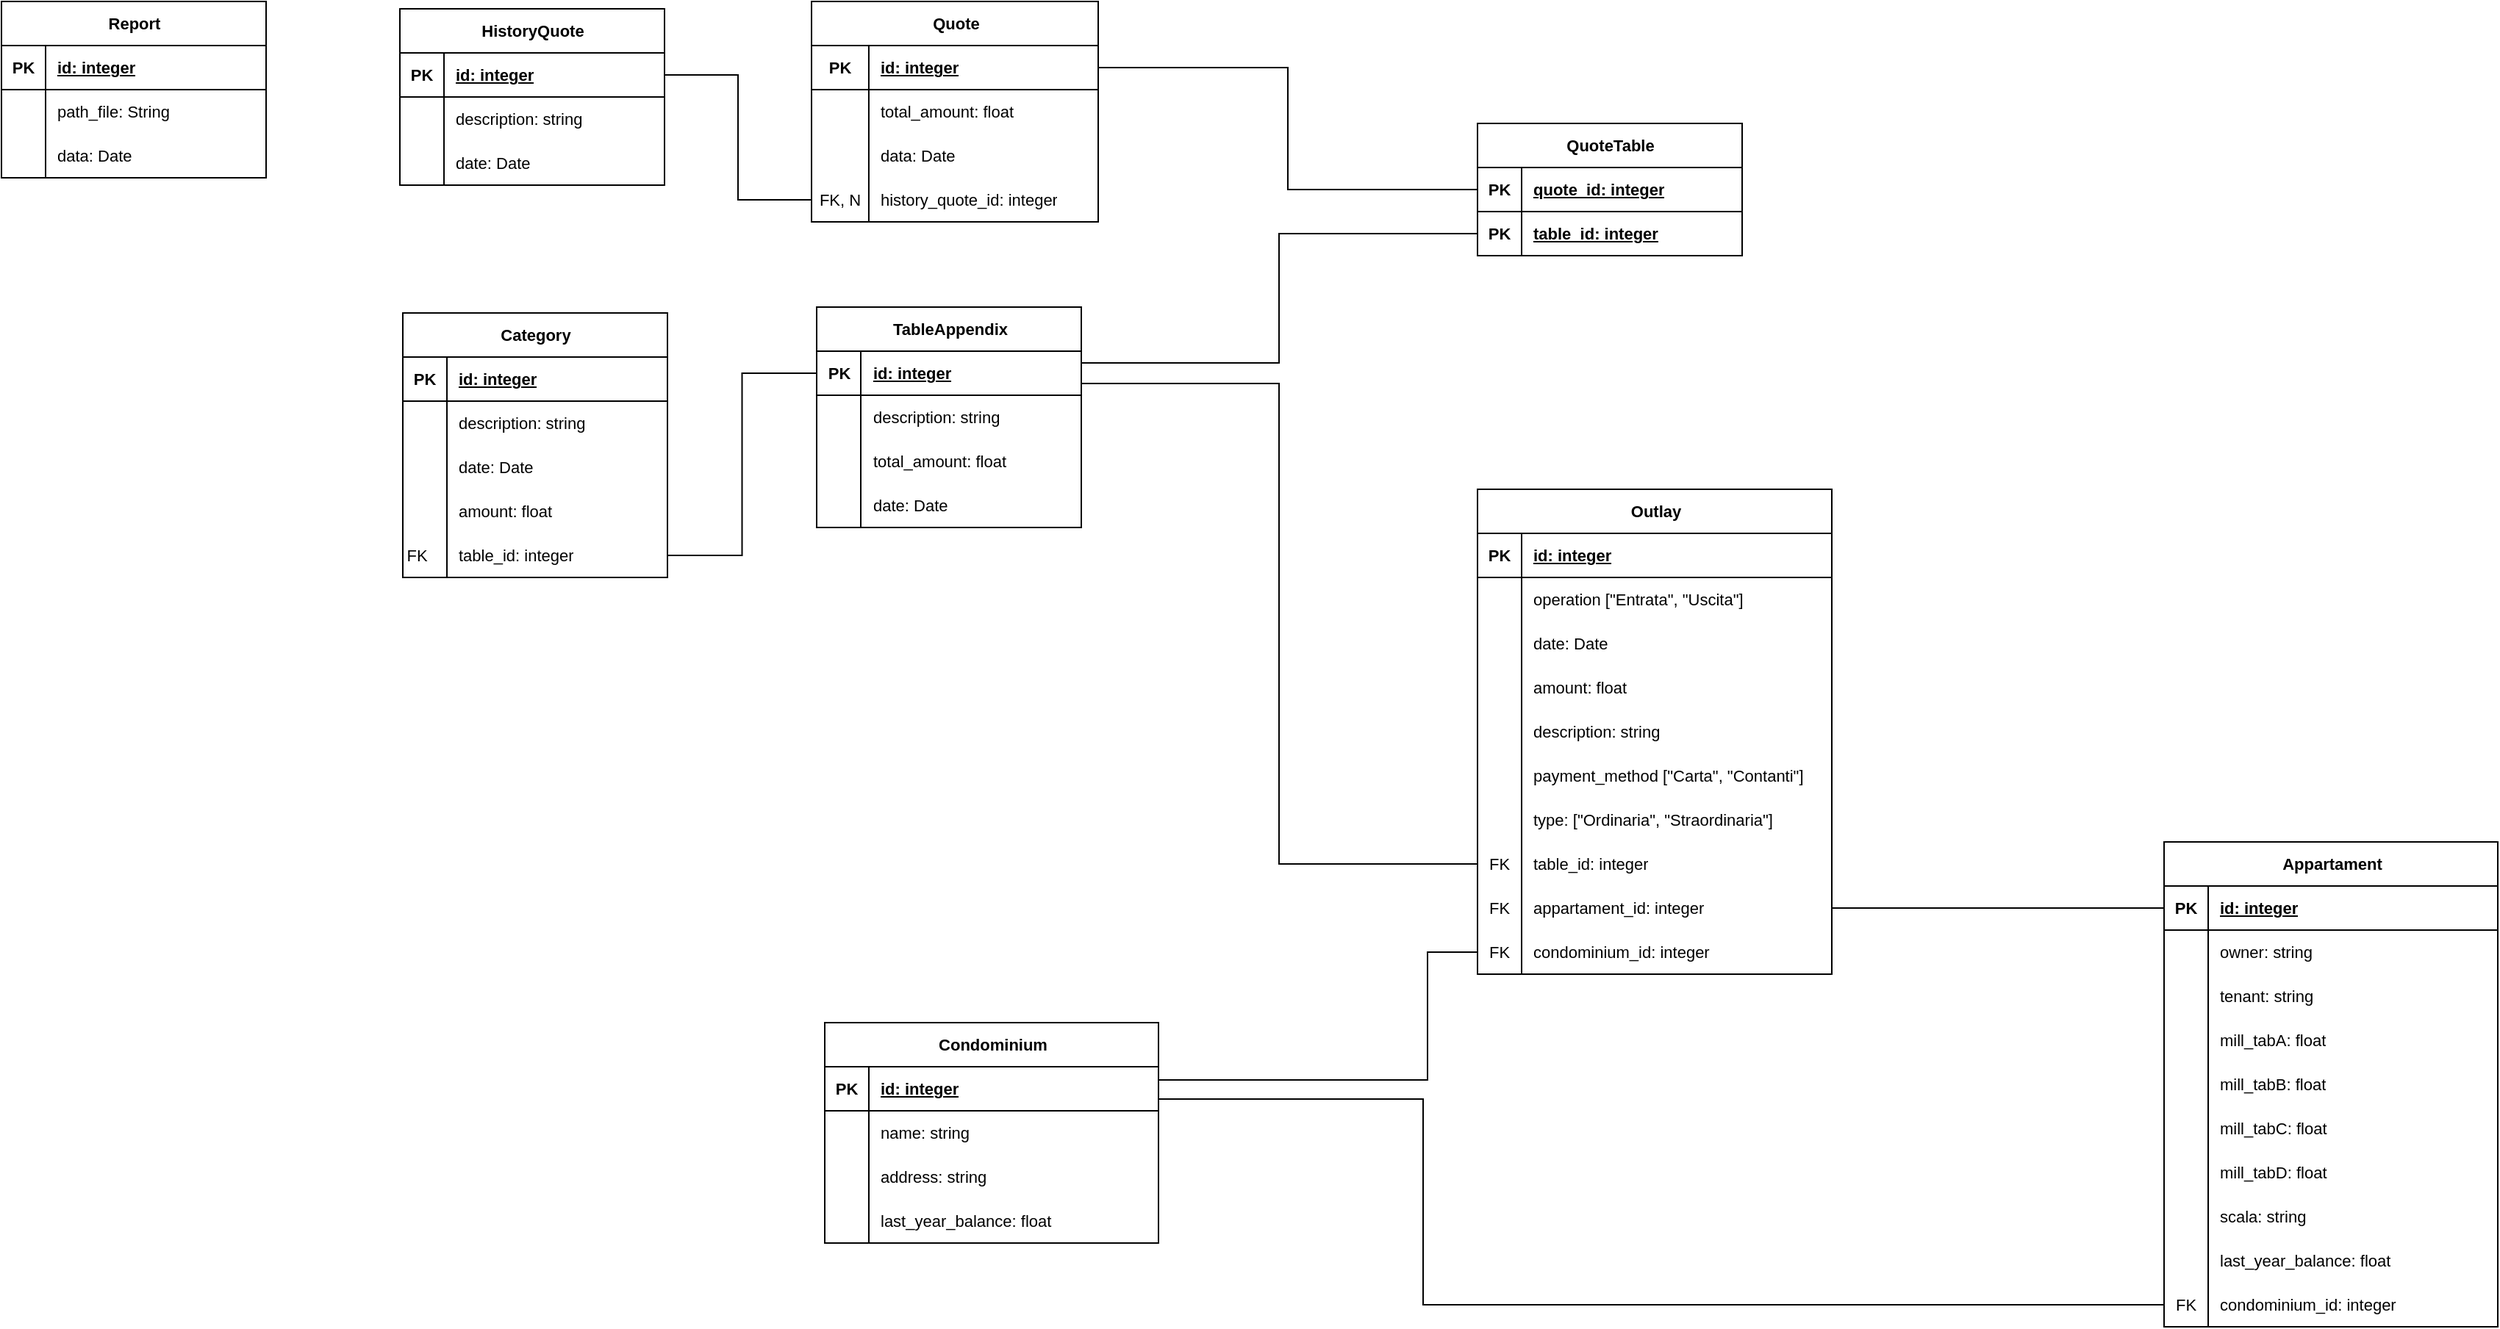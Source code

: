 <mxfile version="22.1.16" type="device">
  <diagram name="Pagina-1" id="TNU-MJJ8-QwT80VvqNBR">
    <mxGraphModel dx="2709" dy="480" grid="0" gridSize="10" guides="1" tooltips="1" connect="1" arrows="1" fold="1" page="0" pageScale="1" pageWidth="827" pageHeight="1169" math="0" shadow="0">
      <root>
        <mxCell id="0" />
        <mxCell id="1" parent="0" />
        <mxCell id="kdn7pVfEmiEu8lHClOEu-1" value="Report" style="shape=table;startSize=30;container=1;collapsible=1;childLayout=tableLayout;fixedRows=1;rowLines=0;fontStyle=1;align=center;resizeLast=1;html=1;fontFamily=Helvetica;fontSize=11;fontColor=default;" parent="1" vertex="1">
          <mxGeometry x="-1144" y="676" width="180" height="120" as="geometry" />
        </mxCell>
        <mxCell id="kdn7pVfEmiEu8lHClOEu-2" value="" style="shape=tableRow;horizontal=0;startSize=0;swimlaneHead=0;swimlaneBody=0;fillColor=none;collapsible=0;dropTarget=0;points=[[0,0.5],[1,0.5]];portConstraint=eastwest;top=0;left=0;right=0;bottom=1;fontFamily=Helvetica;fontSize=11;fontColor=default;" parent="kdn7pVfEmiEu8lHClOEu-1" vertex="1">
          <mxGeometry y="30" width="180" height="30" as="geometry" />
        </mxCell>
        <mxCell id="kdn7pVfEmiEu8lHClOEu-3" value="PK" style="shape=partialRectangle;connectable=0;fillColor=none;top=0;left=0;bottom=0;right=0;fontStyle=1;overflow=hidden;whiteSpace=wrap;html=1;fontFamily=Helvetica;fontSize=11;fontColor=default;" parent="kdn7pVfEmiEu8lHClOEu-2" vertex="1">
          <mxGeometry width="30" height="30" as="geometry">
            <mxRectangle width="30" height="30" as="alternateBounds" />
          </mxGeometry>
        </mxCell>
        <mxCell id="kdn7pVfEmiEu8lHClOEu-4" value="id: integer" style="shape=partialRectangle;connectable=0;fillColor=none;top=0;left=0;bottom=0;right=0;align=left;spacingLeft=6;fontStyle=5;overflow=hidden;whiteSpace=wrap;html=1;fontFamily=Helvetica;fontSize=11;fontColor=default;" parent="kdn7pVfEmiEu8lHClOEu-2" vertex="1">
          <mxGeometry x="30" width="150" height="30" as="geometry">
            <mxRectangle width="150" height="30" as="alternateBounds" />
          </mxGeometry>
        </mxCell>
        <mxCell id="kdn7pVfEmiEu8lHClOEu-5" value="" style="shape=tableRow;horizontal=0;startSize=0;swimlaneHead=0;swimlaneBody=0;fillColor=none;collapsible=0;dropTarget=0;points=[[0,0.5],[1,0.5]];portConstraint=eastwest;top=0;left=0;right=0;bottom=0;fontFamily=Helvetica;fontSize=11;fontColor=default;" parent="kdn7pVfEmiEu8lHClOEu-1" vertex="1">
          <mxGeometry y="60" width="180" height="30" as="geometry" />
        </mxCell>
        <mxCell id="kdn7pVfEmiEu8lHClOEu-6" value="" style="shape=partialRectangle;connectable=0;fillColor=none;top=0;left=0;bottom=0;right=0;fontStyle=1;overflow=hidden;whiteSpace=wrap;html=1;fontFamily=Helvetica;fontSize=11;fontColor=default;" parent="kdn7pVfEmiEu8lHClOEu-5" vertex="1">
          <mxGeometry width="30" height="30" as="geometry">
            <mxRectangle width="30" height="30" as="alternateBounds" />
          </mxGeometry>
        </mxCell>
        <mxCell id="kdn7pVfEmiEu8lHClOEu-7" value="path_file: String" style="shape=partialRectangle;connectable=0;fillColor=none;top=0;left=0;bottom=0;right=0;align=left;spacingLeft=6;fontStyle=0;overflow=hidden;whiteSpace=wrap;html=1;fontFamily=Helvetica;fontSize=11;fontColor=default;" parent="kdn7pVfEmiEu8lHClOEu-5" vertex="1">
          <mxGeometry x="30" width="150" height="30" as="geometry">
            <mxRectangle width="150" height="30" as="alternateBounds" />
          </mxGeometry>
        </mxCell>
        <mxCell id="kdn7pVfEmiEu8lHClOEu-8" value="" style="shape=tableRow;horizontal=0;startSize=0;swimlaneHead=0;swimlaneBody=0;fillColor=none;collapsible=0;dropTarget=0;points=[[0,0.5],[1,0.5]];portConstraint=eastwest;top=0;left=0;right=0;bottom=0;fontFamily=Helvetica;fontSize=11;fontColor=default;" parent="kdn7pVfEmiEu8lHClOEu-1" vertex="1">
          <mxGeometry y="90" width="180" height="30" as="geometry" />
        </mxCell>
        <mxCell id="kdn7pVfEmiEu8lHClOEu-9" value="" style="shape=partialRectangle;connectable=0;fillColor=none;top=0;left=0;bottom=0;right=0;editable=1;overflow=hidden;whiteSpace=wrap;html=1;fontFamily=Helvetica;fontSize=11;fontColor=default;" parent="kdn7pVfEmiEu8lHClOEu-8" vertex="1">
          <mxGeometry width="30" height="30" as="geometry">
            <mxRectangle width="30" height="30" as="alternateBounds" />
          </mxGeometry>
        </mxCell>
        <mxCell id="kdn7pVfEmiEu8lHClOEu-10" value="data: Date" style="shape=partialRectangle;connectable=0;fillColor=none;top=0;left=0;bottom=0;right=0;align=left;spacingLeft=6;overflow=hidden;whiteSpace=wrap;html=1;fontFamily=Helvetica;fontSize=11;fontColor=default;" parent="kdn7pVfEmiEu8lHClOEu-8" vertex="1">
          <mxGeometry x="30" width="150" height="30" as="geometry">
            <mxRectangle width="150" height="30" as="alternateBounds" />
          </mxGeometry>
        </mxCell>
        <mxCell id="kdn7pVfEmiEu8lHClOEu-11" value="HistoryQuote" style="shape=table;startSize=30;container=1;collapsible=1;childLayout=tableLayout;fixedRows=1;rowLines=0;fontStyle=1;align=center;resizeLast=1;html=1;fontFamily=Helvetica;fontSize=11;fontColor=default;" parent="1" vertex="1">
          <mxGeometry x="-873" y="681" width="180" height="120" as="geometry" />
        </mxCell>
        <mxCell id="kdn7pVfEmiEu8lHClOEu-12" value="" style="shape=tableRow;horizontal=0;startSize=0;swimlaneHead=0;swimlaneBody=0;fillColor=none;collapsible=0;dropTarget=0;points=[[0,0.5],[1,0.5]];portConstraint=eastwest;top=0;left=0;right=0;bottom=1;fontFamily=Helvetica;fontSize=11;fontColor=default;" parent="kdn7pVfEmiEu8lHClOEu-11" vertex="1">
          <mxGeometry y="30" width="180" height="30" as="geometry" />
        </mxCell>
        <mxCell id="kdn7pVfEmiEu8lHClOEu-13" value="PK" style="shape=partialRectangle;connectable=0;fillColor=none;top=0;left=0;bottom=0;right=0;fontStyle=1;overflow=hidden;whiteSpace=wrap;html=1;fontFamily=Helvetica;fontSize=11;fontColor=default;" parent="kdn7pVfEmiEu8lHClOEu-12" vertex="1">
          <mxGeometry width="30" height="30" as="geometry">
            <mxRectangle width="30" height="30" as="alternateBounds" />
          </mxGeometry>
        </mxCell>
        <mxCell id="kdn7pVfEmiEu8lHClOEu-14" value="id: integer" style="shape=partialRectangle;connectable=0;fillColor=none;top=0;left=0;bottom=0;right=0;align=left;spacingLeft=6;fontStyle=5;overflow=hidden;whiteSpace=wrap;html=1;fontFamily=Helvetica;fontSize=11;fontColor=default;" parent="kdn7pVfEmiEu8lHClOEu-12" vertex="1">
          <mxGeometry x="30" width="150" height="30" as="geometry">
            <mxRectangle width="150" height="30" as="alternateBounds" />
          </mxGeometry>
        </mxCell>
        <mxCell id="kdn7pVfEmiEu8lHClOEu-15" value="" style="shape=tableRow;horizontal=0;startSize=0;swimlaneHead=0;swimlaneBody=0;fillColor=none;collapsible=0;dropTarget=0;points=[[0,0.5],[1,0.5]];portConstraint=eastwest;top=0;left=0;right=0;bottom=0;fontFamily=Helvetica;fontSize=11;fontColor=default;swimlaneLine=1;separatorColor=#000000;" parent="kdn7pVfEmiEu8lHClOEu-11" vertex="1">
          <mxGeometry y="60" width="180" height="30" as="geometry" />
        </mxCell>
        <mxCell id="kdn7pVfEmiEu8lHClOEu-16" value="" style="shape=partialRectangle;connectable=0;fillColor=none;top=0;left=0;bottom=0;right=0;editable=1;overflow=hidden;whiteSpace=wrap;html=1;fontFamily=Helvetica;fontSize=11;fontColor=default;" parent="kdn7pVfEmiEu8lHClOEu-15" vertex="1">
          <mxGeometry width="30" height="30" as="geometry">
            <mxRectangle width="30" height="30" as="alternateBounds" />
          </mxGeometry>
        </mxCell>
        <mxCell id="kdn7pVfEmiEu8lHClOEu-17" value="description: string" style="shape=partialRectangle;connectable=0;fillColor=none;top=0;left=0;bottom=0;right=0;align=left;spacingLeft=6;overflow=hidden;whiteSpace=wrap;html=1;fontFamily=Helvetica;fontSize=11;fontColor=default;" parent="kdn7pVfEmiEu8lHClOEu-15" vertex="1">
          <mxGeometry x="30" width="150" height="30" as="geometry">
            <mxRectangle width="150" height="30" as="alternateBounds" />
          </mxGeometry>
        </mxCell>
        <mxCell id="kdn7pVfEmiEu8lHClOEu-18" style="shape=tableRow;horizontal=0;startSize=0;swimlaneHead=0;swimlaneBody=0;fillColor=none;collapsible=0;dropTarget=0;points=[[0,0.5],[1,0.5]];portConstraint=eastwest;top=0;left=0;right=0;bottom=0;fontFamily=Helvetica;fontSize=11;fontColor=default;swimlaneLine=1;rounded=0;shadow=0;" parent="kdn7pVfEmiEu8lHClOEu-11" vertex="1">
          <mxGeometry y="90" width="180" height="30" as="geometry" />
        </mxCell>
        <mxCell id="kdn7pVfEmiEu8lHClOEu-19" style="shape=partialRectangle;connectable=0;fillColor=none;top=0;left=0;bottom=0;right=0;editable=1;overflow=hidden;whiteSpace=wrap;html=1;fontFamily=Helvetica;fontSize=11;fontColor=default;" parent="kdn7pVfEmiEu8lHClOEu-18" vertex="1">
          <mxGeometry width="30" height="30" as="geometry">
            <mxRectangle width="30" height="30" as="alternateBounds" />
          </mxGeometry>
        </mxCell>
        <mxCell id="kdn7pVfEmiEu8lHClOEu-20" value="date: Date" style="shape=partialRectangle;connectable=0;fillColor=none;top=0;left=0;bottom=0;right=0;align=left;spacingLeft=6;overflow=hidden;whiteSpace=wrap;html=1;fontFamily=Helvetica;fontSize=11;fontColor=default;" parent="kdn7pVfEmiEu8lHClOEu-18" vertex="1">
          <mxGeometry x="30" width="150" height="30" as="geometry">
            <mxRectangle width="150" height="30" as="alternateBounds" />
          </mxGeometry>
        </mxCell>
        <mxCell id="kdn7pVfEmiEu8lHClOEu-21" value="Quote" style="shape=table;startSize=30;container=1;collapsible=1;childLayout=tableLayout;fixedRows=1;rowLines=0;fontStyle=1;align=center;resizeLast=1;html=1;fontFamily=Helvetica;fontSize=11;fontColor=default;" parent="1" vertex="1">
          <mxGeometry x="-593" y="676" width="195" height="150" as="geometry" />
        </mxCell>
        <mxCell id="kdn7pVfEmiEu8lHClOEu-22" value="" style="shape=tableRow;horizontal=0;startSize=0;swimlaneHead=0;swimlaneBody=0;fillColor=none;collapsible=0;dropTarget=0;points=[[0,0.5],[1,0.5]];portConstraint=eastwest;top=0;left=0;right=0;bottom=1;fontFamily=Helvetica;fontSize=11;fontColor=default;" parent="kdn7pVfEmiEu8lHClOEu-21" vertex="1">
          <mxGeometry y="30" width="195" height="30" as="geometry" />
        </mxCell>
        <mxCell id="kdn7pVfEmiEu8lHClOEu-23" value="PK" style="shape=partialRectangle;connectable=0;fillColor=none;top=0;left=0;bottom=0;right=0;fontStyle=1;overflow=hidden;whiteSpace=wrap;html=1;fontFamily=Helvetica;fontSize=11;fontColor=default;" parent="kdn7pVfEmiEu8lHClOEu-22" vertex="1">
          <mxGeometry width="38.963" height="30" as="geometry">
            <mxRectangle width="38.963" height="30" as="alternateBounds" />
          </mxGeometry>
        </mxCell>
        <mxCell id="kdn7pVfEmiEu8lHClOEu-24" value="id: integer" style="shape=partialRectangle;connectable=0;fillColor=none;top=0;left=0;bottom=0;right=0;align=left;spacingLeft=6;fontStyle=5;overflow=hidden;whiteSpace=wrap;html=1;fontFamily=Helvetica;fontSize=11;fontColor=default;" parent="kdn7pVfEmiEu8lHClOEu-22" vertex="1">
          <mxGeometry x="38.963" width="156.037" height="30" as="geometry">
            <mxRectangle width="156.037" height="30" as="alternateBounds" />
          </mxGeometry>
        </mxCell>
        <mxCell id="kdn7pVfEmiEu8lHClOEu-25" value="" style="shape=tableRow;horizontal=0;startSize=0;swimlaneHead=0;swimlaneBody=0;fillColor=none;collapsible=0;dropTarget=0;points=[[0,0.5],[1,0.5]];portConstraint=eastwest;top=0;left=0;right=0;bottom=0;fontFamily=Helvetica;fontSize=11;fontColor=default;swimlaneLine=0;" parent="kdn7pVfEmiEu8lHClOEu-21" vertex="1">
          <mxGeometry y="60" width="195" height="30" as="geometry" />
        </mxCell>
        <mxCell id="kdn7pVfEmiEu8lHClOEu-26" value="" style="shape=partialRectangle;connectable=0;fillColor=none;top=0;left=0;bottom=0;right=0;fontStyle=1;overflow=hidden;whiteSpace=wrap;html=1;fontFamily=Helvetica;fontSize=11;fontColor=default;" parent="kdn7pVfEmiEu8lHClOEu-25" vertex="1">
          <mxGeometry width="38.963" height="30" as="geometry">
            <mxRectangle width="38.963" height="30" as="alternateBounds" />
          </mxGeometry>
        </mxCell>
        <mxCell id="kdn7pVfEmiEu8lHClOEu-27" value="total_amount: float" style="shape=partialRectangle;connectable=0;fillColor=none;top=0;left=0;bottom=0;right=0;align=left;spacingLeft=6;fontStyle=0;overflow=hidden;whiteSpace=wrap;html=1;fontFamily=Helvetica;fontSize=11;fontColor=default;strokeColor=default;" parent="kdn7pVfEmiEu8lHClOEu-25" vertex="1">
          <mxGeometry x="38.963" width="156.037" height="30" as="geometry">
            <mxRectangle width="156.037" height="30" as="alternateBounds" />
          </mxGeometry>
        </mxCell>
        <mxCell id="kdn7pVfEmiEu8lHClOEu-28" value="" style="shape=tableRow;horizontal=0;startSize=0;swimlaneHead=0;swimlaneBody=0;fillColor=none;collapsible=0;dropTarget=0;points=[[0,0.5],[1,0.5]];portConstraint=eastwest;top=0;left=0;right=0;bottom=0;fontFamily=Helvetica;fontSize=11;fontColor=default;swimlaneLine=0;" parent="kdn7pVfEmiEu8lHClOEu-21" vertex="1">
          <mxGeometry y="90" width="195" height="30" as="geometry" />
        </mxCell>
        <mxCell id="kdn7pVfEmiEu8lHClOEu-29" value="" style="shape=partialRectangle;connectable=0;fillColor=none;top=0;left=0;bottom=0;right=0;fontStyle=1;overflow=hidden;whiteSpace=wrap;html=1;fontFamily=Helvetica;fontSize=11;fontColor=default;" parent="kdn7pVfEmiEu8lHClOEu-28" vertex="1">
          <mxGeometry width="38.963" height="30" as="geometry">
            <mxRectangle width="38.963" height="30" as="alternateBounds" />
          </mxGeometry>
        </mxCell>
        <mxCell id="kdn7pVfEmiEu8lHClOEu-30" value="data: Date" style="shape=partialRectangle;connectable=0;fillColor=none;top=0;left=0;bottom=0;right=0;align=left;spacingLeft=6;fontStyle=0;overflow=hidden;whiteSpace=wrap;html=1;fontFamily=Helvetica;fontSize=11;fontColor=default;strokeColor=default;" parent="kdn7pVfEmiEu8lHClOEu-28" vertex="1">
          <mxGeometry x="38.963" width="156.037" height="30" as="geometry">
            <mxRectangle width="156.037" height="30" as="alternateBounds" />
          </mxGeometry>
        </mxCell>
        <mxCell id="kdn7pVfEmiEu8lHClOEu-31" value="" style="shape=tableRow;horizontal=0;startSize=0;swimlaneHead=0;swimlaneBody=0;fillColor=none;collapsible=0;dropTarget=0;points=[[0,0.5],[1,0.5]];portConstraint=eastwest;top=0;left=0;right=0;bottom=0;fontFamily=Helvetica;fontSize=11;fontColor=default;" parent="kdn7pVfEmiEu8lHClOEu-21" vertex="1">
          <mxGeometry y="120" width="195" height="30" as="geometry" />
        </mxCell>
        <mxCell id="kdn7pVfEmiEu8lHClOEu-32" value="FK, N" style="shape=partialRectangle;connectable=0;fillColor=none;top=0;left=0;bottom=0;right=0;editable=1;overflow=hidden;whiteSpace=wrap;html=1;fontFamily=Helvetica;fontSize=11;fontColor=default;" parent="kdn7pVfEmiEu8lHClOEu-31" vertex="1">
          <mxGeometry width="38.963" height="30" as="geometry">
            <mxRectangle width="38.963" height="30" as="alternateBounds" />
          </mxGeometry>
        </mxCell>
        <mxCell id="kdn7pVfEmiEu8lHClOEu-33" value="history_quote_id: integer" style="shape=partialRectangle;connectable=0;fillColor=none;top=0;left=0;bottom=0;right=0;align=left;spacingLeft=6;overflow=hidden;whiteSpace=wrap;html=1;fontFamily=Helvetica;fontSize=11;fontColor=default;" parent="kdn7pVfEmiEu8lHClOEu-31" vertex="1">
          <mxGeometry x="38.963" width="156.037" height="30" as="geometry">
            <mxRectangle width="156.037" height="30" as="alternateBounds" />
          </mxGeometry>
        </mxCell>
        <mxCell id="kdn7pVfEmiEu8lHClOEu-34" style="edgeStyle=orthogonalEdgeStyle;rounded=0;orthogonalLoop=1;jettySize=auto;html=1;entryX=1;entryY=0.5;entryDx=0;entryDy=0;endArrow=none;endFill=0;" parent="1" source="kdn7pVfEmiEu8lHClOEu-31" target="kdn7pVfEmiEu8lHClOEu-12" edge="1">
          <mxGeometry relative="1" as="geometry" />
        </mxCell>
        <mxCell id="kdn7pVfEmiEu8lHClOEu-35" value="QuoteTable" style="shape=table;startSize=30;container=1;collapsible=1;childLayout=tableLayout;fixedRows=1;rowLines=0;fontStyle=1;align=center;resizeLast=1;html=1;fontFamily=Helvetica;fontSize=11;fontColor=default;" parent="1" vertex="1">
          <mxGeometry x="-140" y="759" width="180" height="90" as="geometry" />
        </mxCell>
        <mxCell id="kdn7pVfEmiEu8lHClOEu-36" value="" style="shape=tableRow;horizontal=0;startSize=0;swimlaneHead=0;swimlaneBody=0;fillColor=none;collapsible=0;dropTarget=0;points=[[0,0.5],[1,0.5]];portConstraint=eastwest;top=0;left=0;right=0;bottom=1;fontFamily=Helvetica;fontSize=11;fontColor=default;" parent="kdn7pVfEmiEu8lHClOEu-35" vertex="1">
          <mxGeometry y="30" width="180" height="30" as="geometry" />
        </mxCell>
        <mxCell id="kdn7pVfEmiEu8lHClOEu-37" value="PK" style="shape=partialRectangle;connectable=0;fillColor=none;top=0;left=0;bottom=0;right=0;fontStyle=1;overflow=hidden;whiteSpace=wrap;html=1;fontFamily=Helvetica;fontSize=11;fontColor=default;" parent="kdn7pVfEmiEu8lHClOEu-36" vertex="1">
          <mxGeometry width="30" height="30" as="geometry">
            <mxRectangle width="30" height="30" as="alternateBounds" />
          </mxGeometry>
        </mxCell>
        <mxCell id="kdn7pVfEmiEu8lHClOEu-38" value="quote_id: integer" style="shape=partialRectangle;connectable=0;fillColor=none;top=0;left=0;bottom=0;right=0;align=left;spacingLeft=6;fontStyle=5;overflow=hidden;whiteSpace=wrap;html=1;fontFamily=Helvetica;fontSize=11;fontColor=default;strokeColor=inherit;" parent="kdn7pVfEmiEu8lHClOEu-36" vertex="1">
          <mxGeometry x="30" width="150" height="30" as="geometry">
            <mxRectangle width="150" height="30" as="alternateBounds" />
          </mxGeometry>
        </mxCell>
        <mxCell id="kdn7pVfEmiEu8lHClOEu-39" value="" style="shape=tableRow;horizontal=0;startSize=0;swimlaneHead=0;swimlaneBody=0;fillColor=none;collapsible=0;dropTarget=0;points=[[0,0.5],[1,0.5]];portConstraint=eastwest;top=0;left=0;right=0;bottom=1;fontFamily=Helvetica;fontSize=11;fontColor=default;" parent="kdn7pVfEmiEu8lHClOEu-35" vertex="1">
          <mxGeometry y="60" width="180" height="30" as="geometry" />
        </mxCell>
        <mxCell id="kdn7pVfEmiEu8lHClOEu-40" value="PK" style="shape=partialRectangle;connectable=0;fillColor=none;top=0;left=0;bottom=0;right=0;fontStyle=1;overflow=hidden;whiteSpace=wrap;html=1;fontFamily=Helvetica;fontSize=11;fontColor=default;" parent="kdn7pVfEmiEu8lHClOEu-39" vertex="1">
          <mxGeometry width="30" height="30" as="geometry">
            <mxRectangle width="30" height="30" as="alternateBounds" />
          </mxGeometry>
        </mxCell>
        <mxCell id="kdn7pVfEmiEu8lHClOEu-41" value="&lt;b&gt;&lt;u&gt;table_id: integer&lt;/u&gt;&lt;/b&gt;" style="shape=partialRectangle;connectable=0;fillColor=none;top=0;left=0;bottom=0;right=0;align=left;spacingLeft=6;fontStyle=0;overflow=hidden;whiteSpace=wrap;html=1;fontFamily=Helvetica;fontSize=11;fontColor=default;strokeColor=inherit;" parent="kdn7pVfEmiEu8lHClOEu-39" vertex="1">
          <mxGeometry x="30" width="150" height="30" as="geometry">
            <mxRectangle width="150" height="30" as="alternateBounds" />
          </mxGeometry>
        </mxCell>
        <mxCell id="kdn7pVfEmiEu8lHClOEu-42" value="TableAppendix" style="shape=table;startSize=30;container=1;collapsible=1;childLayout=tableLayout;fixedRows=1;rowLines=0;fontStyle=1;align=center;resizeLast=1;html=1;fontFamily=Helvetica;fontSize=11;fontColor=default;fillColor=default;" parent="1" vertex="1">
          <mxGeometry x="-589.5" y="884" width="180" height="150" as="geometry" />
        </mxCell>
        <mxCell id="kdn7pVfEmiEu8lHClOEu-43" value="" style="shape=tableRow;horizontal=0;startSize=0;swimlaneHead=0;swimlaneBody=0;fillColor=none;collapsible=0;dropTarget=0;points=[[0,0.5],[1,0.5]];portConstraint=eastwest;top=0;left=0;right=0;bottom=1;fontFamily=Helvetica;fontSize=11;fontColor=default;" parent="kdn7pVfEmiEu8lHClOEu-42" vertex="1">
          <mxGeometry y="30" width="180" height="30" as="geometry" />
        </mxCell>
        <mxCell id="kdn7pVfEmiEu8lHClOEu-44" value="PK" style="shape=partialRectangle;connectable=0;fillColor=none;top=0;left=0;bottom=0;right=0;fontStyle=1;overflow=hidden;whiteSpace=wrap;html=1;fontFamily=Helvetica;fontSize=11;fontColor=default;" parent="kdn7pVfEmiEu8lHClOEu-43" vertex="1">
          <mxGeometry width="30" height="30" as="geometry">
            <mxRectangle width="30" height="30" as="alternateBounds" />
          </mxGeometry>
        </mxCell>
        <mxCell id="kdn7pVfEmiEu8lHClOEu-45" value="&lt;span style=&quot;font-family: Helvetica; font-size: 11px; font-style: normal; font-variant-ligatures: normal; font-variant-caps: normal; font-weight: 700; letter-spacing: normal; orphans: 2; text-align: left; text-indent: 0px; text-transform: none; widows: 2; word-spacing: 0px; -webkit-text-stroke-width: 0px; text-decoration: underline; float: none; display: inline !important;&quot;&gt;id: integer&lt;/span&gt;" style="shape=partialRectangle;connectable=0;fillColor=none;top=0;left=0;bottom=0;right=0;align=left;spacingLeft=6;fontStyle=5;overflow=hidden;whiteSpace=wrap;html=1;fontFamily=Helvetica;fontSize=11;fontColor=default;" parent="kdn7pVfEmiEu8lHClOEu-43" vertex="1">
          <mxGeometry x="30" width="150" height="30" as="geometry">
            <mxRectangle width="150" height="30" as="alternateBounds" />
          </mxGeometry>
        </mxCell>
        <mxCell id="kdn7pVfEmiEu8lHClOEu-46" value="" style="shape=tableRow;horizontal=0;startSize=0;swimlaneHead=0;swimlaneBody=0;fillColor=none;collapsible=0;dropTarget=0;points=[[0,0.5],[1,0.5]];portConstraint=eastwest;top=0;left=0;right=0;bottom=0;fontFamily=Helvetica;fontSize=11;fontColor=default;" parent="kdn7pVfEmiEu8lHClOEu-42" vertex="1">
          <mxGeometry y="60" width="180" height="30" as="geometry" />
        </mxCell>
        <mxCell id="kdn7pVfEmiEu8lHClOEu-47" value="" style="shape=partialRectangle;connectable=0;fillColor=none;top=0;left=0;bottom=0;right=0;editable=1;overflow=hidden;whiteSpace=wrap;html=1;fontFamily=Helvetica;fontSize=11;fontColor=default;" parent="kdn7pVfEmiEu8lHClOEu-46" vertex="1">
          <mxGeometry width="30" height="30" as="geometry">
            <mxRectangle width="30" height="30" as="alternateBounds" />
          </mxGeometry>
        </mxCell>
        <mxCell id="kdn7pVfEmiEu8lHClOEu-48" value="description: string" style="shape=partialRectangle;connectable=0;fillColor=none;top=0;left=0;bottom=0;right=0;align=left;spacingLeft=6;overflow=hidden;whiteSpace=wrap;html=1;fontFamily=Helvetica;fontSize=11;fontColor=default;" parent="kdn7pVfEmiEu8lHClOEu-46" vertex="1">
          <mxGeometry x="30" width="150" height="30" as="geometry">
            <mxRectangle width="150" height="30" as="alternateBounds" />
          </mxGeometry>
        </mxCell>
        <mxCell id="kdn7pVfEmiEu8lHClOEu-49" value="" style="shape=tableRow;horizontal=0;startSize=0;swimlaneHead=0;swimlaneBody=0;fillColor=none;collapsible=0;dropTarget=0;points=[[0,0.5],[1,0.5]];portConstraint=eastwest;top=0;left=0;right=0;bottom=0;fontFamily=Helvetica;fontSize=11;fontColor=default;" parent="kdn7pVfEmiEu8lHClOEu-42" vertex="1">
          <mxGeometry y="90" width="180" height="30" as="geometry" />
        </mxCell>
        <mxCell id="kdn7pVfEmiEu8lHClOEu-50" value="" style="shape=partialRectangle;connectable=0;fillColor=none;top=0;left=0;bottom=0;right=0;editable=1;overflow=hidden;whiteSpace=wrap;html=1;fontFamily=Helvetica;fontSize=11;fontColor=default;" parent="kdn7pVfEmiEu8lHClOEu-49" vertex="1">
          <mxGeometry width="30" height="30" as="geometry">
            <mxRectangle width="30" height="30" as="alternateBounds" />
          </mxGeometry>
        </mxCell>
        <mxCell id="kdn7pVfEmiEu8lHClOEu-51" value="total_amount: float" style="shape=partialRectangle;connectable=0;fillColor=none;top=0;left=0;bottom=0;right=0;align=left;spacingLeft=6;overflow=hidden;whiteSpace=wrap;html=1;fontFamily=Helvetica;fontSize=11;fontColor=default;" parent="kdn7pVfEmiEu8lHClOEu-49" vertex="1">
          <mxGeometry x="30" width="150" height="30" as="geometry">
            <mxRectangle width="150" height="30" as="alternateBounds" />
          </mxGeometry>
        </mxCell>
        <mxCell id="kdn7pVfEmiEu8lHClOEu-52" value="" style="shape=tableRow;horizontal=0;startSize=0;swimlaneHead=0;swimlaneBody=0;fillColor=none;collapsible=0;dropTarget=0;points=[[0,0.5],[1,0.5]];portConstraint=eastwest;top=0;left=0;right=0;bottom=0;fontFamily=Helvetica;fontSize=11;fontColor=default;" parent="kdn7pVfEmiEu8lHClOEu-42" vertex="1">
          <mxGeometry y="120" width="180" height="30" as="geometry" />
        </mxCell>
        <mxCell id="kdn7pVfEmiEu8lHClOEu-53" value="" style="shape=partialRectangle;connectable=0;fillColor=none;top=0;left=0;bottom=0;right=0;editable=1;overflow=hidden;whiteSpace=wrap;html=1;fontFamily=Helvetica;fontSize=11;fontColor=default;" parent="kdn7pVfEmiEu8lHClOEu-52" vertex="1">
          <mxGeometry width="30" height="30" as="geometry">
            <mxRectangle width="30" height="30" as="alternateBounds" />
          </mxGeometry>
        </mxCell>
        <mxCell id="kdn7pVfEmiEu8lHClOEu-54" value="date: Date" style="shape=partialRectangle;connectable=0;fillColor=none;top=0;left=0;bottom=0;right=0;align=left;spacingLeft=6;overflow=hidden;whiteSpace=wrap;html=1;fontFamily=Helvetica;fontSize=11;fontColor=default;" parent="kdn7pVfEmiEu8lHClOEu-52" vertex="1">
          <mxGeometry x="30" width="150" height="30" as="geometry">
            <mxRectangle width="150" height="30" as="alternateBounds" />
          </mxGeometry>
        </mxCell>
        <mxCell id="kdn7pVfEmiEu8lHClOEu-55" style="edgeStyle=orthogonalEdgeStyle;rounded=0;orthogonalLoop=1;jettySize=auto;html=1;endArrow=none;endFill=0;" parent="1" source="kdn7pVfEmiEu8lHClOEu-22" target="kdn7pVfEmiEu8lHClOEu-36" edge="1">
          <mxGeometry relative="1" as="geometry" />
        </mxCell>
        <mxCell id="kdn7pVfEmiEu8lHClOEu-56" style="edgeStyle=orthogonalEdgeStyle;shape=connector;rounded=0;orthogonalLoop=1;jettySize=auto;html=1;entryX=0;entryY=0.5;entryDx=0;entryDy=0;labelBackgroundColor=default;strokeColor=default;align=center;verticalAlign=middle;fontFamily=Helvetica;fontSize=11;fontColor=default;endArrow=none;endFill=0;" parent="1" source="kdn7pVfEmiEu8lHClOEu-43" target="kdn7pVfEmiEu8lHClOEu-39" edge="1">
          <mxGeometry relative="1" as="geometry">
            <Array as="points">
              <mxPoint x="-275" y="922" />
              <mxPoint x="-275" y="834" />
            </Array>
          </mxGeometry>
        </mxCell>
        <mxCell id="kdn7pVfEmiEu8lHClOEu-57" value="Category" style="shape=table;startSize=30;container=1;collapsible=1;childLayout=tableLayout;fixedRows=1;rowLines=0;fontStyle=1;align=center;resizeLast=1;html=1;fontFamily=Helvetica;fontSize=11;fontColor=default;" parent="1" vertex="1">
          <mxGeometry x="-871" y="888" width="180" height="180" as="geometry" />
        </mxCell>
        <mxCell id="kdn7pVfEmiEu8lHClOEu-58" value="" style="shape=tableRow;horizontal=0;startSize=0;swimlaneHead=0;swimlaneBody=0;fillColor=none;collapsible=0;dropTarget=0;points=[[0,0.5],[1,0.5]];portConstraint=eastwest;top=0;left=0;right=0;bottom=1;fontFamily=Helvetica;fontSize=11;fontColor=default;" parent="kdn7pVfEmiEu8lHClOEu-57" vertex="1">
          <mxGeometry y="30" width="180" height="30" as="geometry" />
        </mxCell>
        <mxCell id="kdn7pVfEmiEu8lHClOEu-59" value="PK" style="shape=partialRectangle;connectable=0;fillColor=none;top=0;left=0;bottom=0;right=0;fontStyle=1;overflow=hidden;whiteSpace=wrap;html=1;fontFamily=Helvetica;fontSize=11;fontColor=default;" parent="kdn7pVfEmiEu8lHClOEu-58" vertex="1">
          <mxGeometry width="30" height="30" as="geometry">
            <mxRectangle width="30" height="30" as="alternateBounds" />
          </mxGeometry>
        </mxCell>
        <mxCell id="kdn7pVfEmiEu8lHClOEu-60" value="id: integer" style="shape=partialRectangle;connectable=0;fillColor=none;top=0;left=0;bottom=0;right=0;align=left;spacingLeft=6;fontStyle=5;overflow=hidden;whiteSpace=wrap;html=1;fontFamily=Helvetica;fontSize=11;fontColor=default;" parent="kdn7pVfEmiEu8lHClOEu-58" vertex="1">
          <mxGeometry x="30" width="150" height="30" as="geometry">
            <mxRectangle width="150" height="30" as="alternateBounds" />
          </mxGeometry>
        </mxCell>
        <mxCell id="kdn7pVfEmiEu8lHClOEu-61" value="" style="shape=tableRow;horizontal=0;startSize=0;swimlaneHead=0;swimlaneBody=0;fillColor=none;collapsible=0;dropTarget=0;points=[[0,0.5],[1,0.5]];portConstraint=eastwest;top=0;left=0;right=0;bottom=0;fontFamily=Helvetica;fontSize=11;fontColor=default;" parent="kdn7pVfEmiEu8lHClOEu-57" vertex="1">
          <mxGeometry y="60" width="180" height="30" as="geometry" />
        </mxCell>
        <mxCell id="kdn7pVfEmiEu8lHClOEu-62" value="" style="shape=partialRectangle;connectable=0;fillColor=none;top=0;left=0;bottom=0;right=0;editable=1;overflow=hidden;whiteSpace=wrap;html=1;fontFamily=Helvetica;fontSize=11;fontColor=default;" parent="kdn7pVfEmiEu8lHClOEu-61" vertex="1">
          <mxGeometry width="30" height="30" as="geometry">
            <mxRectangle width="30" height="30" as="alternateBounds" />
          </mxGeometry>
        </mxCell>
        <mxCell id="kdn7pVfEmiEu8lHClOEu-63" value="description: string" style="shape=partialRectangle;connectable=0;fillColor=none;top=0;left=0;bottom=0;right=0;align=left;spacingLeft=6;overflow=hidden;whiteSpace=wrap;html=1;fontFamily=Helvetica;fontSize=11;fontColor=default;" parent="kdn7pVfEmiEu8lHClOEu-61" vertex="1">
          <mxGeometry x="30" width="150" height="30" as="geometry">
            <mxRectangle width="150" height="30" as="alternateBounds" />
          </mxGeometry>
        </mxCell>
        <mxCell id="kdn7pVfEmiEu8lHClOEu-64" value="" style="shape=tableRow;horizontal=0;startSize=0;swimlaneHead=0;swimlaneBody=0;fillColor=none;collapsible=0;dropTarget=0;points=[[0,0.5],[1,0.5]];portConstraint=eastwest;top=0;left=0;right=0;bottom=0;fontFamily=Helvetica;fontSize=11;fontColor=default;" parent="kdn7pVfEmiEu8lHClOEu-57" vertex="1">
          <mxGeometry y="90" width="180" height="30" as="geometry" />
        </mxCell>
        <mxCell id="kdn7pVfEmiEu8lHClOEu-65" value="" style="shape=partialRectangle;connectable=0;fillColor=none;top=0;left=0;bottom=0;right=0;editable=1;overflow=hidden;whiteSpace=wrap;html=1;fontFamily=Helvetica;fontSize=11;fontColor=default;" parent="kdn7pVfEmiEu8lHClOEu-64" vertex="1">
          <mxGeometry width="30" height="30" as="geometry">
            <mxRectangle width="30" height="30" as="alternateBounds" />
          </mxGeometry>
        </mxCell>
        <mxCell id="kdn7pVfEmiEu8lHClOEu-66" value="date: Date" style="shape=partialRectangle;connectable=0;fillColor=none;top=0;left=0;bottom=0;right=0;align=left;spacingLeft=6;overflow=hidden;whiteSpace=wrap;html=1;fontFamily=Helvetica;fontSize=11;fontColor=default;" parent="kdn7pVfEmiEu8lHClOEu-64" vertex="1">
          <mxGeometry x="30" width="150" height="30" as="geometry">
            <mxRectangle width="150" height="30" as="alternateBounds" />
          </mxGeometry>
        </mxCell>
        <mxCell id="kdn7pVfEmiEu8lHClOEu-67" value="" style="shape=tableRow;horizontal=0;startSize=0;swimlaneHead=0;swimlaneBody=0;fillColor=none;collapsible=0;dropTarget=0;points=[[0,0.5],[1,0.5]];portConstraint=eastwest;top=0;left=0;right=0;bottom=0;fontFamily=Helvetica;fontSize=11;fontColor=default;" parent="kdn7pVfEmiEu8lHClOEu-57" vertex="1">
          <mxGeometry y="120" width="180" height="30" as="geometry" />
        </mxCell>
        <mxCell id="kdn7pVfEmiEu8lHClOEu-68" value="" style="shape=partialRectangle;connectable=0;fillColor=none;top=0;left=0;bottom=0;right=0;editable=1;overflow=hidden;whiteSpace=wrap;html=1;fontFamily=Helvetica;fontSize=11;fontColor=default;" parent="kdn7pVfEmiEu8lHClOEu-67" vertex="1">
          <mxGeometry width="30" height="30" as="geometry">
            <mxRectangle width="30" height="30" as="alternateBounds" />
          </mxGeometry>
        </mxCell>
        <mxCell id="kdn7pVfEmiEu8lHClOEu-69" value="amount: float" style="shape=partialRectangle;connectable=0;fillColor=none;top=0;left=0;bottom=0;right=0;align=left;spacingLeft=6;overflow=hidden;whiteSpace=wrap;html=1;fontFamily=Helvetica;fontSize=11;fontColor=default;" parent="kdn7pVfEmiEu8lHClOEu-67" vertex="1">
          <mxGeometry x="30" width="150" height="30" as="geometry">
            <mxRectangle width="150" height="30" as="alternateBounds" />
          </mxGeometry>
        </mxCell>
        <mxCell id="kdn7pVfEmiEu8lHClOEu-70" style="shape=tableRow;horizontal=0;startSize=0;swimlaneHead=0;swimlaneBody=0;fillColor=none;collapsible=0;dropTarget=0;points=[[0,0.5],[1,0.5]];portConstraint=eastwest;top=0;left=0;right=0;bottom=0;fontFamily=Helvetica;fontSize=11;fontColor=default;" parent="kdn7pVfEmiEu8lHClOEu-57" vertex="1">
          <mxGeometry y="150" width="180" height="30" as="geometry" />
        </mxCell>
        <mxCell id="kdn7pVfEmiEu8lHClOEu-71" value="FK&lt;span style=&quot;white-space: pre;&quot;&gt;&#x9;&lt;/span&gt;" style="shape=partialRectangle;connectable=0;fillColor=none;top=0;left=0;bottom=0;right=0;editable=1;overflow=hidden;whiteSpace=wrap;html=1;fontFamily=Helvetica;fontSize=11;fontColor=default;" parent="kdn7pVfEmiEu8lHClOEu-70" vertex="1">
          <mxGeometry width="30" height="30" as="geometry">
            <mxRectangle width="30" height="30" as="alternateBounds" />
          </mxGeometry>
        </mxCell>
        <mxCell id="kdn7pVfEmiEu8lHClOEu-72" value="table_id: integer" style="shape=partialRectangle;connectable=0;fillColor=none;top=0;left=0;bottom=0;right=0;align=left;spacingLeft=6;overflow=hidden;whiteSpace=wrap;html=1;fontFamily=Helvetica;fontSize=11;fontColor=default;" parent="kdn7pVfEmiEu8lHClOEu-70" vertex="1">
          <mxGeometry x="30" width="150" height="30" as="geometry">
            <mxRectangle width="150" height="30" as="alternateBounds" />
          </mxGeometry>
        </mxCell>
        <mxCell id="kdn7pVfEmiEu8lHClOEu-73" style="edgeStyle=orthogonalEdgeStyle;shape=connector;rounded=0;orthogonalLoop=1;jettySize=auto;html=1;exitX=1;exitY=0.5;exitDx=0;exitDy=0;entryX=0;entryY=0.5;entryDx=0;entryDy=0;labelBackgroundColor=default;strokeColor=default;align=center;verticalAlign=middle;fontFamily=Helvetica;fontSize=11;fontColor=default;endArrow=none;endFill=0;" parent="1" source="kdn7pVfEmiEu8lHClOEu-70" target="kdn7pVfEmiEu8lHClOEu-43" edge="1">
          <mxGeometry relative="1" as="geometry" />
        </mxCell>
        <mxCell id="kdn7pVfEmiEu8lHClOEu-74" value="Outlay" style="shape=table;startSize=30;container=1;collapsible=1;childLayout=tableLayout;fixedRows=1;rowLines=0;fontStyle=1;align=center;resizeLast=1;html=1;fontFamily=Helvetica;fontSize=11;fontColor=default;" parent="1" vertex="1">
          <mxGeometry x="-140" y="1008" width="241" height="330" as="geometry" />
        </mxCell>
        <mxCell id="kdn7pVfEmiEu8lHClOEu-75" value="" style="shape=tableRow;horizontal=0;startSize=0;swimlaneHead=0;swimlaneBody=0;fillColor=none;collapsible=0;dropTarget=0;points=[[0,0.5],[1,0.5]];portConstraint=eastwest;top=0;left=0;right=0;bottom=1;fontFamily=Helvetica;fontSize=11;fontColor=default;" parent="kdn7pVfEmiEu8lHClOEu-74" vertex="1">
          <mxGeometry y="30" width="241" height="30" as="geometry" />
        </mxCell>
        <mxCell id="kdn7pVfEmiEu8lHClOEu-76" value="PK" style="shape=partialRectangle;connectable=0;fillColor=none;top=0;left=0;bottom=0;right=0;fontStyle=1;overflow=hidden;whiteSpace=wrap;html=1;fontFamily=Helvetica;fontSize=11;fontColor=default;" parent="kdn7pVfEmiEu8lHClOEu-75" vertex="1">
          <mxGeometry width="30" height="30" as="geometry">
            <mxRectangle width="30" height="30" as="alternateBounds" />
          </mxGeometry>
        </mxCell>
        <mxCell id="kdn7pVfEmiEu8lHClOEu-77" value="id: integer" style="shape=partialRectangle;connectable=0;fillColor=none;top=0;left=0;bottom=0;right=0;align=left;spacingLeft=6;fontStyle=5;overflow=hidden;whiteSpace=wrap;html=1;fontFamily=Helvetica;fontSize=11;fontColor=default;" parent="kdn7pVfEmiEu8lHClOEu-75" vertex="1">
          <mxGeometry x="30" width="211" height="30" as="geometry">
            <mxRectangle width="211" height="30" as="alternateBounds" />
          </mxGeometry>
        </mxCell>
        <mxCell id="kdn7pVfEmiEu8lHClOEu-78" value="" style="shape=tableRow;horizontal=0;startSize=0;swimlaneHead=0;swimlaneBody=0;fillColor=none;collapsible=0;dropTarget=0;points=[[0,0.5],[1,0.5]];portConstraint=eastwest;top=0;left=0;right=0;bottom=0;fontFamily=Helvetica;fontSize=11;fontColor=default;" parent="kdn7pVfEmiEu8lHClOEu-74" vertex="1">
          <mxGeometry y="60" width="241" height="30" as="geometry" />
        </mxCell>
        <mxCell id="kdn7pVfEmiEu8lHClOEu-79" value="" style="shape=partialRectangle;connectable=0;fillColor=none;top=0;left=0;bottom=0;right=0;editable=1;overflow=hidden;whiteSpace=wrap;html=1;fontFamily=Helvetica;fontSize=11;fontColor=default;" parent="kdn7pVfEmiEu8lHClOEu-78" vertex="1">
          <mxGeometry width="30" height="30" as="geometry">
            <mxRectangle width="30" height="30" as="alternateBounds" />
          </mxGeometry>
        </mxCell>
        <mxCell id="kdn7pVfEmiEu8lHClOEu-80" value="operation [&quot;Entrata&quot;, &quot;Uscita&quot;]" style="shape=partialRectangle;connectable=0;fillColor=none;top=0;left=0;bottom=0;right=0;align=left;spacingLeft=6;overflow=hidden;whiteSpace=wrap;html=1;fontFamily=Helvetica;fontSize=11;fontColor=default;" parent="kdn7pVfEmiEu8lHClOEu-78" vertex="1">
          <mxGeometry x="30" width="211" height="30" as="geometry">
            <mxRectangle width="211" height="30" as="alternateBounds" />
          </mxGeometry>
        </mxCell>
        <mxCell id="kdn7pVfEmiEu8lHClOEu-81" value="" style="shape=tableRow;horizontal=0;startSize=0;swimlaneHead=0;swimlaneBody=0;fillColor=none;collapsible=0;dropTarget=0;points=[[0,0.5],[1,0.5]];portConstraint=eastwest;top=0;left=0;right=0;bottom=0;fontFamily=Helvetica;fontSize=11;fontColor=default;" parent="kdn7pVfEmiEu8lHClOEu-74" vertex="1">
          <mxGeometry y="90" width="241" height="30" as="geometry" />
        </mxCell>
        <mxCell id="kdn7pVfEmiEu8lHClOEu-82" value="" style="shape=partialRectangle;connectable=0;fillColor=none;top=0;left=0;bottom=0;right=0;editable=1;overflow=hidden;whiteSpace=wrap;html=1;fontFamily=Helvetica;fontSize=11;fontColor=default;" parent="kdn7pVfEmiEu8lHClOEu-81" vertex="1">
          <mxGeometry width="30" height="30" as="geometry">
            <mxRectangle width="30" height="30" as="alternateBounds" />
          </mxGeometry>
        </mxCell>
        <mxCell id="kdn7pVfEmiEu8lHClOEu-83" value="date: Date" style="shape=partialRectangle;connectable=0;fillColor=none;top=0;left=0;bottom=0;right=0;align=left;spacingLeft=6;overflow=hidden;whiteSpace=wrap;html=1;fontFamily=Helvetica;fontSize=11;fontColor=default;" parent="kdn7pVfEmiEu8lHClOEu-81" vertex="1">
          <mxGeometry x="30" width="211" height="30" as="geometry">
            <mxRectangle width="211" height="30" as="alternateBounds" />
          </mxGeometry>
        </mxCell>
        <mxCell id="kdn7pVfEmiEu8lHClOEu-84" value="" style="shape=tableRow;horizontal=0;startSize=0;swimlaneHead=0;swimlaneBody=0;fillColor=none;collapsible=0;dropTarget=0;points=[[0,0.5],[1,0.5]];portConstraint=eastwest;top=0;left=0;right=0;bottom=0;fontFamily=Helvetica;fontSize=11;fontColor=default;" parent="kdn7pVfEmiEu8lHClOEu-74" vertex="1">
          <mxGeometry y="120" width="241" height="30" as="geometry" />
        </mxCell>
        <mxCell id="kdn7pVfEmiEu8lHClOEu-85" value="" style="shape=partialRectangle;connectable=0;fillColor=none;top=0;left=0;bottom=0;right=0;editable=1;overflow=hidden;whiteSpace=wrap;html=1;fontFamily=Helvetica;fontSize=11;fontColor=default;" parent="kdn7pVfEmiEu8lHClOEu-84" vertex="1">
          <mxGeometry width="30" height="30" as="geometry">
            <mxRectangle width="30" height="30" as="alternateBounds" />
          </mxGeometry>
        </mxCell>
        <mxCell id="kdn7pVfEmiEu8lHClOEu-86" value="amount: float" style="shape=partialRectangle;connectable=0;fillColor=none;top=0;left=0;bottom=0;right=0;align=left;spacingLeft=6;overflow=hidden;whiteSpace=wrap;html=1;fontFamily=Helvetica;fontSize=11;fontColor=default;" parent="kdn7pVfEmiEu8lHClOEu-84" vertex="1">
          <mxGeometry x="30" width="211" height="30" as="geometry">
            <mxRectangle width="211" height="30" as="alternateBounds" />
          </mxGeometry>
        </mxCell>
        <mxCell id="kdn7pVfEmiEu8lHClOEu-87" value="" style="shape=tableRow;horizontal=0;startSize=0;swimlaneHead=0;swimlaneBody=0;fillColor=none;collapsible=0;dropTarget=0;points=[[0,0.5],[1,0.5]];portConstraint=eastwest;top=0;left=0;right=0;bottom=0;fontFamily=Helvetica;fontSize=11;fontColor=default;" parent="kdn7pVfEmiEu8lHClOEu-74" vertex="1">
          <mxGeometry y="150" width="241" height="30" as="geometry" />
        </mxCell>
        <mxCell id="kdn7pVfEmiEu8lHClOEu-88" value="" style="shape=partialRectangle;connectable=0;fillColor=none;top=0;left=0;bottom=0;right=0;editable=1;overflow=hidden;whiteSpace=wrap;html=1;fontFamily=Helvetica;fontSize=11;fontColor=default;" parent="kdn7pVfEmiEu8lHClOEu-87" vertex="1">
          <mxGeometry width="30" height="30" as="geometry">
            <mxRectangle width="30" height="30" as="alternateBounds" />
          </mxGeometry>
        </mxCell>
        <mxCell id="kdn7pVfEmiEu8lHClOEu-89" value="description: string" style="shape=partialRectangle;connectable=0;fillColor=none;top=0;left=0;bottom=0;right=0;align=left;spacingLeft=6;overflow=hidden;whiteSpace=wrap;html=1;fontFamily=Helvetica;fontSize=11;fontColor=default;" parent="kdn7pVfEmiEu8lHClOEu-87" vertex="1">
          <mxGeometry x="30" width="211" height="30" as="geometry">
            <mxRectangle width="211" height="30" as="alternateBounds" />
          </mxGeometry>
        </mxCell>
        <mxCell id="kdn7pVfEmiEu8lHClOEu-90" value="" style="shape=tableRow;horizontal=0;startSize=0;swimlaneHead=0;swimlaneBody=0;fillColor=none;collapsible=0;dropTarget=0;points=[[0,0.5],[1,0.5]];portConstraint=eastwest;top=0;left=0;right=0;bottom=0;fontFamily=Helvetica;fontSize=11;fontColor=default;" parent="kdn7pVfEmiEu8lHClOEu-74" vertex="1">
          <mxGeometry y="180" width="241" height="30" as="geometry" />
        </mxCell>
        <mxCell id="kdn7pVfEmiEu8lHClOEu-91" value="" style="shape=partialRectangle;connectable=0;fillColor=none;top=0;left=0;bottom=0;right=0;editable=1;overflow=hidden;whiteSpace=wrap;html=1;fontFamily=Helvetica;fontSize=11;fontColor=default;" parent="kdn7pVfEmiEu8lHClOEu-90" vertex="1">
          <mxGeometry width="30" height="30" as="geometry">
            <mxRectangle width="30" height="30" as="alternateBounds" />
          </mxGeometry>
        </mxCell>
        <mxCell id="kdn7pVfEmiEu8lHClOEu-92" value="payment_method [&quot;Carta&quot;, &quot;Contanti&quot;]" style="shape=partialRectangle;connectable=0;fillColor=none;top=0;left=0;bottom=0;right=0;align=left;spacingLeft=6;overflow=hidden;whiteSpace=wrap;html=1;fontFamily=Helvetica;fontSize=11;fontColor=default;" parent="kdn7pVfEmiEu8lHClOEu-90" vertex="1">
          <mxGeometry x="30" width="211" height="30" as="geometry">
            <mxRectangle width="211" height="30" as="alternateBounds" />
          </mxGeometry>
        </mxCell>
        <mxCell id="kdn7pVfEmiEu8lHClOEu-93" value="" style="shape=tableRow;horizontal=0;startSize=0;swimlaneHead=0;swimlaneBody=0;fillColor=none;collapsible=0;dropTarget=0;points=[[0,0.5],[1,0.5]];portConstraint=eastwest;top=0;left=0;right=0;bottom=0;fontFamily=Helvetica;fontSize=11;fontColor=default;" parent="kdn7pVfEmiEu8lHClOEu-74" vertex="1">
          <mxGeometry y="210" width="241" height="30" as="geometry" />
        </mxCell>
        <mxCell id="kdn7pVfEmiEu8lHClOEu-94" value="" style="shape=partialRectangle;connectable=0;fillColor=none;top=0;left=0;bottom=0;right=0;editable=1;overflow=hidden;whiteSpace=wrap;html=1;fontFamily=Helvetica;fontSize=11;fontColor=default;" parent="kdn7pVfEmiEu8lHClOEu-93" vertex="1">
          <mxGeometry width="30" height="30" as="geometry">
            <mxRectangle width="30" height="30" as="alternateBounds" />
          </mxGeometry>
        </mxCell>
        <mxCell id="kdn7pVfEmiEu8lHClOEu-95" value="type: [&quot;Ordinaria&quot;, &quot;Straordinaria&quot;]" style="shape=partialRectangle;connectable=0;fillColor=none;top=0;left=0;bottom=0;right=0;align=left;spacingLeft=6;overflow=hidden;whiteSpace=wrap;html=1;fontFamily=Helvetica;fontSize=11;fontColor=default;" parent="kdn7pVfEmiEu8lHClOEu-93" vertex="1">
          <mxGeometry x="30" width="211" height="30" as="geometry">
            <mxRectangle width="211" height="30" as="alternateBounds" />
          </mxGeometry>
        </mxCell>
        <mxCell id="kdn7pVfEmiEu8lHClOEu-96" value="" style="shape=tableRow;horizontal=0;startSize=0;swimlaneHead=0;swimlaneBody=0;fillColor=none;collapsible=0;dropTarget=0;points=[[0,0.5],[1,0.5]];portConstraint=eastwest;top=0;left=0;right=0;bottom=0;fontFamily=Helvetica;fontSize=11;fontColor=default;" parent="kdn7pVfEmiEu8lHClOEu-74" vertex="1">
          <mxGeometry y="240" width="241" height="30" as="geometry" />
        </mxCell>
        <mxCell id="kdn7pVfEmiEu8lHClOEu-97" value="FK" style="shape=partialRectangle;connectable=0;fillColor=none;top=0;left=0;bottom=0;right=0;editable=1;overflow=hidden;whiteSpace=wrap;html=1;fontFamily=Helvetica;fontSize=11;fontColor=default;" parent="kdn7pVfEmiEu8lHClOEu-96" vertex="1">
          <mxGeometry width="30" height="30" as="geometry">
            <mxRectangle width="30" height="30" as="alternateBounds" />
          </mxGeometry>
        </mxCell>
        <mxCell id="kdn7pVfEmiEu8lHClOEu-98" value="table_id: integer" style="shape=partialRectangle;connectable=0;fillColor=none;top=0;left=0;bottom=0;right=0;align=left;spacingLeft=6;overflow=hidden;whiteSpace=wrap;html=1;fontFamily=Helvetica;fontSize=11;fontColor=default;" parent="kdn7pVfEmiEu8lHClOEu-96" vertex="1">
          <mxGeometry x="30" width="211" height="30" as="geometry">
            <mxRectangle width="211" height="30" as="alternateBounds" />
          </mxGeometry>
        </mxCell>
        <mxCell id="kdn7pVfEmiEu8lHClOEu-99" value="" style="shape=tableRow;horizontal=0;startSize=0;swimlaneHead=0;swimlaneBody=0;fillColor=none;collapsible=0;dropTarget=0;points=[[0,0.5],[1,0.5]];portConstraint=eastwest;top=0;left=0;right=0;bottom=0;fontFamily=Helvetica;fontSize=11;fontColor=default;" parent="kdn7pVfEmiEu8lHClOEu-74" vertex="1">
          <mxGeometry y="270" width="241" height="30" as="geometry" />
        </mxCell>
        <mxCell id="kdn7pVfEmiEu8lHClOEu-100" value="FK" style="shape=partialRectangle;connectable=0;fillColor=none;top=0;left=0;bottom=0;right=0;editable=1;overflow=hidden;whiteSpace=wrap;html=1;fontFamily=Helvetica;fontSize=11;fontColor=default;" parent="kdn7pVfEmiEu8lHClOEu-99" vertex="1">
          <mxGeometry width="30" height="30" as="geometry">
            <mxRectangle width="30" height="30" as="alternateBounds" />
          </mxGeometry>
        </mxCell>
        <mxCell id="kdn7pVfEmiEu8lHClOEu-101" value="appartament_id: integer" style="shape=partialRectangle;connectable=0;fillColor=none;top=0;left=0;bottom=0;right=0;align=left;spacingLeft=6;overflow=hidden;whiteSpace=wrap;html=1;fontFamily=Helvetica;fontSize=11;fontColor=default;" parent="kdn7pVfEmiEu8lHClOEu-99" vertex="1">
          <mxGeometry x="30" width="211" height="30" as="geometry">
            <mxRectangle width="211" height="30" as="alternateBounds" />
          </mxGeometry>
        </mxCell>
        <mxCell id="kdn7pVfEmiEu8lHClOEu-102" value="" style="shape=tableRow;horizontal=0;startSize=0;swimlaneHead=0;swimlaneBody=0;fillColor=none;collapsible=0;dropTarget=0;points=[[0,0.5],[1,0.5]];portConstraint=eastwest;top=0;left=0;right=0;bottom=0;fontFamily=Helvetica;fontSize=11;fontColor=default;" parent="kdn7pVfEmiEu8lHClOEu-74" vertex="1">
          <mxGeometry y="300" width="241" height="30" as="geometry" />
        </mxCell>
        <mxCell id="kdn7pVfEmiEu8lHClOEu-103" value="FK" style="shape=partialRectangle;connectable=0;fillColor=none;top=0;left=0;bottom=0;right=0;editable=1;overflow=hidden;whiteSpace=wrap;html=1;fontFamily=Helvetica;fontSize=11;fontColor=default;" parent="kdn7pVfEmiEu8lHClOEu-102" vertex="1">
          <mxGeometry width="30" height="30" as="geometry">
            <mxRectangle width="30" height="30" as="alternateBounds" />
          </mxGeometry>
        </mxCell>
        <mxCell id="kdn7pVfEmiEu8lHClOEu-104" value="condominium_id: integer" style="shape=partialRectangle;connectable=0;fillColor=none;top=0;left=0;bottom=0;right=0;align=left;spacingLeft=6;overflow=hidden;whiteSpace=wrap;html=1;fontFamily=Helvetica;fontSize=11;fontColor=default;" parent="kdn7pVfEmiEu8lHClOEu-102" vertex="1">
          <mxGeometry x="30" width="211" height="30" as="geometry">
            <mxRectangle width="211" height="30" as="alternateBounds" />
          </mxGeometry>
        </mxCell>
        <mxCell id="kdn7pVfEmiEu8lHClOEu-105" style="edgeStyle=orthogonalEdgeStyle;shape=connector;rounded=0;orthogonalLoop=1;jettySize=auto;html=1;exitX=1;exitY=0.5;exitDx=0;exitDy=0;entryX=0;entryY=0.5;entryDx=0;entryDy=0;labelBackgroundColor=default;strokeColor=default;align=center;verticalAlign=middle;fontFamily=Helvetica;fontSize=11;fontColor=default;endArrow=none;endFill=0;" parent="1" source="kdn7pVfEmiEu8lHClOEu-43" target="kdn7pVfEmiEu8lHClOEu-96" edge="1">
          <mxGeometry relative="1" as="geometry">
            <Array as="points">
              <mxPoint x="-410" y="936" />
              <mxPoint x="-275" y="936" />
              <mxPoint x="-275" y="1263" />
            </Array>
          </mxGeometry>
        </mxCell>
        <mxCell id="kdn7pVfEmiEu8lHClOEu-106" value="Appartament" style="shape=table;startSize=30;container=1;collapsible=1;childLayout=tableLayout;fixedRows=1;rowLines=0;fontStyle=1;align=center;resizeLast=1;html=1;fontFamily=Helvetica;fontSize=11;fontColor=default;" parent="1" vertex="1">
          <mxGeometry x="327" y="1248" width="227" height="330" as="geometry" />
        </mxCell>
        <mxCell id="kdn7pVfEmiEu8lHClOEu-107" value="" style="shape=tableRow;horizontal=0;startSize=0;swimlaneHead=0;swimlaneBody=0;fillColor=none;collapsible=0;dropTarget=0;points=[[0,0.5],[1,0.5]];portConstraint=eastwest;top=0;left=0;right=0;bottom=1;fontFamily=Helvetica;fontSize=11;fontColor=default;" parent="kdn7pVfEmiEu8lHClOEu-106" vertex="1">
          <mxGeometry y="30" width="227" height="30" as="geometry" />
        </mxCell>
        <mxCell id="kdn7pVfEmiEu8lHClOEu-108" value="PK" style="shape=partialRectangle;connectable=0;fillColor=none;top=0;left=0;bottom=0;right=0;fontStyle=1;overflow=hidden;whiteSpace=wrap;html=1;fontFamily=Helvetica;fontSize=11;fontColor=default;" parent="kdn7pVfEmiEu8lHClOEu-107" vertex="1">
          <mxGeometry width="30" height="30" as="geometry">
            <mxRectangle width="30" height="30" as="alternateBounds" />
          </mxGeometry>
        </mxCell>
        <mxCell id="kdn7pVfEmiEu8lHClOEu-109" value="id: integer" style="shape=partialRectangle;connectable=0;fillColor=none;top=0;left=0;bottom=0;right=0;align=left;spacingLeft=6;fontStyle=5;overflow=hidden;whiteSpace=wrap;html=1;fontFamily=Helvetica;fontSize=11;fontColor=default;" parent="kdn7pVfEmiEu8lHClOEu-107" vertex="1">
          <mxGeometry x="30" width="197" height="30" as="geometry">
            <mxRectangle width="197" height="30" as="alternateBounds" />
          </mxGeometry>
        </mxCell>
        <mxCell id="kdn7pVfEmiEu8lHClOEu-110" value="" style="shape=tableRow;horizontal=0;startSize=0;swimlaneHead=0;swimlaneBody=0;fillColor=none;collapsible=0;dropTarget=0;points=[[0,0.5],[1,0.5]];portConstraint=eastwest;top=0;left=0;right=0;bottom=0;fontFamily=Helvetica;fontSize=11;fontColor=default;" parent="kdn7pVfEmiEu8lHClOEu-106" vertex="1">
          <mxGeometry y="60" width="227" height="30" as="geometry" />
        </mxCell>
        <mxCell id="kdn7pVfEmiEu8lHClOEu-111" value="" style="shape=partialRectangle;connectable=0;fillColor=none;top=0;left=0;bottom=0;right=0;editable=1;overflow=hidden;whiteSpace=wrap;html=1;fontFamily=Helvetica;fontSize=11;fontColor=default;" parent="kdn7pVfEmiEu8lHClOEu-110" vertex="1">
          <mxGeometry width="30" height="30" as="geometry">
            <mxRectangle width="30" height="30" as="alternateBounds" />
          </mxGeometry>
        </mxCell>
        <mxCell id="kdn7pVfEmiEu8lHClOEu-112" value="owner: string" style="shape=partialRectangle;connectable=0;fillColor=none;top=0;left=0;bottom=0;right=0;align=left;spacingLeft=6;overflow=hidden;whiteSpace=wrap;html=1;fontFamily=Helvetica;fontSize=11;fontColor=default;" parent="kdn7pVfEmiEu8lHClOEu-110" vertex="1">
          <mxGeometry x="30" width="197" height="30" as="geometry">
            <mxRectangle width="197" height="30" as="alternateBounds" />
          </mxGeometry>
        </mxCell>
        <mxCell id="kdn7pVfEmiEu8lHClOEu-113" value="" style="shape=tableRow;horizontal=0;startSize=0;swimlaneHead=0;swimlaneBody=0;fillColor=none;collapsible=0;dropTarget=0;points=[[0,0.5],[1,0.5]];portConstraint=eastwest;top=0;left=0;right=0;bottom=0;fontFamily=Helvetica;fontSize=11;fontColor=default;" parent="kdn7pVfEmiEu8lHClOEu-106" vertex="1">
          <mxGeometry y="90" width="227" height="30" as="geometry" />
        </mxCell>
        <mxCell id="kdn7pVfEmiEu8lHClOEu-114" value="" style="shape=partialRectangle;connectable=0;fillColor=none;top=0;left=0;bottom=0;right=0;editable=1;overflow=hidden;whiteSpace=wrap;html=1;fontFamily=Helvetica;fontSize=11;fontColor=default;" parent="kdn7pVfEmiEu8lHClOEu-113" vertex="1">
          <mxGeometry width="30" height="30" as="geometry">
            <mxRectangle width="30" height="30" as="alternateBounds" />
          </mxGeometry>
        </mxCell>
        <mxCell id="kdn7pVfEmiEu8lHClOEu-115" value="tenant: string" style="shape=partialRectangle;connectable=0;fillColor=none;top=0;left=0;bottom=0;right=0;align=left;spacingLeft=6;overflow=hidden;whiteSpace=wrap;html=1;fontFamily=Helvetica;fontSize=11;fontColor=default;" parent="kdn7pVfEmiEu8lHClOEu-113" vertex="1">
          <mxGeometry x="30" width="197" height="30" as="geometry">
            <mxRectangle width="197" height="30" as="alternateBounds" />
          </mxGeometry>
        </mxCell>
        <mxCell id="kdn7pVfEmiEu8lHClOEu-116" value="" style="shape=tableRow;horizontal=0;startSize=0;swimlaneHead=0;swimlaneBody=0;fillColor=none;collapsible=0;dropTarget=0;points=[[0,0.5],[1,0.5]];portConstraint=eastwest;top=0;left=0;right=0;bottom=0;fontFamily=Helvetica;fontSize=11;fontColor=default;" parent="kdn7pVfEmiEu8lHClOEu-106" vertex="1">
          <mxGeometry y="120" width="227" height="30" as="geometry" />
        </mxCell>
        <mxCell id="kdn7pVfEmiEu8lHClOEu-117" value="" style="shape=partialRectangle;connectable=0;fillColor=none;top=0;left=0;bottom=0;right=0;editable=1;overflow=hidden;whiteSpace=wrap;html=1;fontFamily=Helvetica;fontSize=11;fontColor=default;" parent="kdn7pVfEmiEu8lHClOEu-116" vertex="1">
          <mxGeometry width="30" height="30" as="geometry">
            <mxRectangle width="30" height="30" as="alternateBounds" />
          </mxGeometry>
        </mxCell>
        <mxCell id="kdn7pVfEmiEu8lHClOEu-118" value="mill_tabA: float" style="shape=partialRectangle;connectable=0;fillColor=none;top=0;left=0;bottom=0;right=0;align=left;spacingLeft=6;overflow=hidden;whiteSpace=wrap;html=1;fontFamily=Helvetica;fontSize=11;fontColor=default;" parent="kdn7pVfEmiEu8lHClOEu-116" vertex="1">
          <mxGeometry x="30" width="197" height="30" as="geometry">
            <mxRectangle width="197" height="30" as="alternateBounds" />
          </mxGeometry>
        </mxCell>
        <mxCell id="kdn7pVfEmiEu8lHClOEu-119" value="" style="shape=tableRow;horizontal=0;startSize=0;swimlaneHead=0;swimlaneBody=0;fillColor=none;collapsible=0;dropTarget=0;points=[[0,0.5],[1,0.5]];portConstraint=eastwest;top=0;left=0;right=0;bottom=0;fontFamily=Helvetica;fontSize=11;fontColor=default;" parent="kdn7pVfEmiEu8lHClOEu-106" vertex="1">
          <mxGeometry y="150" width="227" height="30" as="geometry" />
        </mxCell>
        <mxCell id="kdn7pVfEmiEu8lHClOEu-120" value="" style="shape=partialRectangle;connectable=0;fillColor=none;top=0;left=0;bottom=0;right=0;editable=1;overflow=hidden;whiteSpace=wrap;html=1;fontFamily=Helvetica;fontSize=11;fontColor=default;" parent="kdn7pVfEmiEu8lHClOEu-119" vertex="1">
          <mxGeometry width="30" height="30" as="geometry">
            <mxRectangle width="30" height="30" as="alternateBounds" />
          </mxGeometry>
        </mxCell>
        <mxCell id="kdn7pVfEmiEu8lHClOEu-121" value="mill_tabB: float" style="shape=partialRectangle;connectable=0;fillColor=none;top=0;left=0;bottom=0;right=0;align=left;spacingLeft=6;overflow=hidden;whiteSpace=wrap;html=1;fontFamily=Helvetica;fontSize=11;fontColor=default;" parent="kdn7pVfEmiEu8lHClOEu-119" vertex="1">
          <mxGeometry x="30" width="197" height="30" as="geometry">
            <mxRectangle width="197" height="30" as="alternateBounds" />
          </mxGeometry>
        </mxCell>
        <mxCell id="kdn7pVfEmiEu8lHClOEu-122" value="" style="shape=tableRow;horizontal=0;startSize=0;swimlaneHead=0;swimlaneBody=0;fillColor=none;collapsible=0;dropTarget=0;points=[[0,0.5],[1,0.5]];portConstraint=eastwest;top=0;left=0;right=0;bottom=0;fontFamily=Helvetica;fontSize=11;fontColor=default;" parent="kdn7pVfEmiEu8lHClOEu-106" vertex="1">
          <mxGeometry y="180" width="227" height="30" as="geometry" />
        </mxCell>
        <mxCell id="kdn7pVfEmiEu8lHClOEu-123" value="" style="shape=partialRectangle;connectable=0;fillColor=none;top=0;left=0;bottom=0;right=0;editable=1;overflow=hidden;whiteSpace=wrap;html=1;fontFamily=Helvetica;fontSize=11;fontColor=default;" parent="kdn7pVfEmiEu8lHClOEu-122" vertex="1">
          <mxGeometry width="30" height="30" as="geometry">
            <mxRectangle width="30" height="30" as="alternateBounds" />
          </mxGeometry>
        </mxCell>
        <mxCell id="kdn7pVfEmiEu8lHClOEu-124" value="mill_tabC: float" style="shape=partialRectangle;connectable=0;fillColor=none;top=0;left=0;bottom=0;right=0;align=left;spacingLeft=6;overflow=hidden;whiteSpace=wrap;html=1;fontFamily=Helvetica;fontSize=11;fontColor=default;" parent="kdn7pVfEmiEu8lHClOEu-122" vertex="1">
          <mxGeometry x="30" width="197" height="30" as="geometry">
            <mxRectangle width="197" height="30" as="alternateBounds" />
          </mxGeometry>
        </mxCell>
        <mxCell id="kdn7pVfEmiEu8lHClOEu-125" value="" style="shape=tableRow;horizontal=0;startSize=0;swimlaneHead=0;swimlaneBody=0;fillColor=none;collapsible=0;dropTarget=0;points=[[0,0.5],[1,0.5]];portConstraint=eastwest;top=0;left=0;right=0;bottom=0;fontFamily=Helvetica;fontSize=11;fontColor=default;" parent="kdn7pVfEmiEu8lHClOEu-106" vertex="1">
          <mxGeometry y="210" width="227" height="30" as="geometry" />
        </mxCell>
        <mxCell id="kdn7pVfEmiEu8lHClOEu-126" value="" style="shape=partialRectangle;connectable=0;fillColor=none;top=0;left=0;bottom=0;right=0;editable=1;overflow=hidden;whiteSpace=wrap;html=1;fontFamily=Helvetica;fontSize=11;fontColor=default;" parent="kdn7pVfEmiEu8lHClOEu-125" vertex="1">
          <mxGeometry width="30" height="30" as="geometry">
            <mxRectangle width="30" height="30" as="alternateBounds" />
          </mxGeometry>
        </mxCell>
        <mxCell id="kdn7pVfEmiEu8lHClOEu-127" value="mill_tabD: float" style="shape=partialRectangle;connectable=0;fillColor=none;top=0;left=0;bottom=0;right=0;align=left;spacingLeft=6;overflow=hidden;whiteSpace=wrap;html=1;fontFamily=Helvetica;fontSize=11;fontColor=default;" parent="kdn7pVfEmiEu8lHClOEu-125" vertex="1">
          <mxGeometry x="30" width="197" height="30" as="geometry">
            <mxRectangle width="197" height="30" as="alternateBounds" />
          </mxGeometry>
        </mxCell>
        <mxCell id="kdn7pVfEmiEu8lHClOEu-128" value="" style="shape=tableRow;horizontal=0;startSize=0;swimlaneHead=0;swimlaneBody=0;fillColor=none;collapsible=0;dropTarget=0;points=[[0,0.5],[1,0.5]];portConstraint=eastwest;top=0;left=0;right=0;bottom=0;fontFamily=Helvetica;fontSize=11;fontColor=default;" parent="kdn7pVfEmiEu8lHClOEu-106" vertex="1">
          <mxGeometry y="240" width="227" height="30" as="geometry" />
        </mxCell>
        <mxCell id="kdn7pVfEmiEu8lHClOEu-129" value="" style="shape=partialRectangle;connectable=0;fillColor=none;top=0;left=0;bottom=0;right=0;editable=1;overflow=hidden;whiteSpace=wrap;html=1;fontFamily=Helvetica;fontSize=11;fontColor=default;" parent="kdn7pVfEmiEu8lHClOEu-128" vertex="1">
          <mxGeometry width="30" height="30" as="geometry">
            <mxRectangle width="30" height="30" as="alternateBounds" />
          </mxGeometry>
        </mxCell>
        <mxCell id="kdn7pVfEmiEu8lHClOEu-130" value="scala: string" style="shape=partialRectangle;connectable=0;fillColor=none;top=0;left=0;bottom=0;right=0;align=left;spacingLeft=6;overflow=hidden;whiteSpace=wrap;html=1;fontFamily=Helvetica;fontSize=11;fontColor=default;" parent="kdn7pVfEmiEu8lHClOEu-128" vertex="1">
          <mxGeometry x="30" width="197" height="30" as="geometry">
            <mxRectangle width="197" height="30" as="alternateBounds" />
          </mxGeometry>
        </mxCell>
        <mxCell id="kdn7pVfEmiEu8lHClOEu-131" value="" style="shape=tableRow;horizontal=0;startSize=0;swimlaneHead=0;swimlaneBody=0;fillColor=none;collapsible=0;dropTarget=0;points=[[0,0.5],[1,0.5]];portConstraint=eastwest;top=0;left=0;right=0;bottom=0;fontFamily=Helvetica;fontSize=11;fontColor=default;" parent="kdn7pVfEmiEu8lHClOEu-106" vertex="1">
          <mxGeometry y="270" width="227" height="30" as="geometry" />
        </mxCell>
        <mxCell id="kdn7pVfEmiEu8lHClOEu-132" value="" style="shape=partialRectangle;connectable=0;fillColor=none;top=0;left=0;bottom=0;right=0;editable=1;overflow=hidden;whiteSpace=wrap;html=1;fontFamily=Helvetica;fontSize=11;fontColor=default;" parent="kdn7pVfEmiEu8lHClOEu-131" vertex="1">
          <mxGeometry width="30" height="30" as="geometry">
            <mxRectangle width="30" height="30" as="alternateBounds" />
          </mxGeometry>
        </mxCell>
        <mxCell id="kdn7pVfEmiEu8lHClOEu-133" value="last_year_balance: float" style="shape=partialRectangle;connectable=0;fillColor=none;top=0;left=0;bottom=0;right=0;align=left;spacingLeft=6;overflow=hidden;whiteSpace=wrap;html=1;fontFamily=Helvetica;fontSize=11;fontColor=default;" parent="kdn7pVfEmiEu8lHClOEu-131" vertex="1">
          <mxGeometry x="30" width="197" height="30" as="geometry">
            <mxRectangle width="197" height="30" as="alternateBounds" />
          </mxGeometry>
        </mxCell>
        <mxCell id="kdn7pVfEmiEu8lHClOEu-134" value="" style="shape=tableRow;horizontal=0;startSize=0;swimlaneHead=0;swimlaneBody=0;fillColor=none;collapsible=0;dropTarget=0;points=[[0,0.5],[1,0.5]];portConstraint=eastwest;top=0;left=0;right=0;bottom=0;fontFamily=Helvetica;fontSize=11;fontColor=default;" parent="kdn7pVfEmiEu8lHClOEu-106" vertex="1">
          <mxGeometry y="300" width="227" height="30" as="geometry" />
        </mxCell>
        <mxCell id="kdn7pVfEmiEu8lHClOEu-135" value="FK" style="shape=partialRectangle;connectable=0;fillColor=none;top=0;left=0;bottom=0;right=0;editable=1;overflow=hidden;whiteSpace=wrap;html=1;fontFamily=Helvetica;fontSize=11;fontColor=default;" parent="kdn7pVfEmiEu8lHClOEu-134" vertex="1">
          <mxGeometry width="30" height="30" as="geometry">
            <mxRectangle width="30" height="30" as="alternateBounds" />
          </mxGeometry>
        </mxCell>
        <mxCell id="kdn7pVfEmiEu8lHClOEu-136" value="condominium_id: integer" style="shape=partialRectangle;connectable=0;fillColor=none;top=0;left=0;bottom=0;right=0;align=left;spacingLeft=6;overflow=hidden;whiteSpace=wrap;html=1;fontFamily=Helvetica;fontSize=11;fontColor=default;" parent="kdn7pVfEmiEu8lHClOEu-134" vertex="1">
          <mxGeometry x="30" width="197" height="30" as="geometry">
            <mxRectangle width="197" height="30" as="alternateBounds" />
          </mxGeometry>
        </mxCell>
        <mxCell id="kdn7pVfEmiEu8lHClOEu-137" style="edgeStyle=orthogonalEdgeStyle;shape=connector;rounded=0;orthogonalLoop=1;jettySize=auto;html=1;exitX=0;exitY=0.5;exitDx=0;exitDy=0;entryX=1;entryY=0.5;entryDx=0;entryDy=0;labelBackgroundColor=default;strokeColor=default;align=center;verticalAlign=middle;fontFamily=Helvetica;fontSize=11;fontColor=default;endArrow=none;endFill=0;" parent="1" source="kdn7pVfEmiEu8lHClOEu-107" target="kdn7pVfEmiEu8lHClOEu-99" edge="1">
          <mxGeometry relative="1" as="geometry" />
        </mxCell>
        <mxCell id="kdn7pVfEmiEu8lHClOEu-138" value="Condominium" style="shape=table;startSize=30;container=1;collapsible=1;childLayout=tableLayout;fixedRows=1;rowLines=0;fontStyle=1;align=center;resizeLast=1;html=1;fontFamily=Helvetica;fontSize=11;fontColor=default;" parent="1" vertex="1">
          <mxGeometry x="-584" y="1371" width="227" height="150" as="geometry" />
        </mxCell>
        <mxCell id="kdn7pVfEmiEu8lHClOEu-139" value="" style="shape=tableRow;horizontal=0;startSize=0;swimlaneHead=0;swimlaneBody=0;fillColor=none;collapsible=0;dropTarget=0;points=[[0,0.5],[1,0.5]];portConstraint=eastwest;top=0;left=0;right=0;bottom=1;fontFamily=Helvetica;fontSize=11;fontColor=default;" parent="kdn7pVfEmiEu8lHClOEu-138" vertex="1">
          <mxGeometry y="30" width="227" height="30" as="geometry" />
        </mxCell>
        <mxCell id="kdn7pVfEmiEu8lHClOEu-140" value="PK" style="shape=partialRectangle;connectable=0;fillColor=none;top=0;left=0;bottom=0;right=0;fontStyle=1;overflow=hidden;whiteSpace=wrap;html=1;fontFamily=Helvetica;fontSize=11;fontColor=default;" parent="kdn7pVfEmiEu8lHClOEu-139" vertex="1">
          <mxGeometry width="30" height="30" as="geometry">
            <mxRectangle width="30" height="30" as="alternateBounds" />
          </mxGeometry>
        </mxCell>
        <mxCell id="kdn7pVfEmiEu8lHClOEu-141" value="id: integer" style="shape=partialRectangle;connectable=0;fillColor=none;top=0;left=0;bottom=0;right=0;align=left;spacingLeft=6;fontStyle=5;overflow=hidden;whiteSpace=wrap;html=1;fontFamily=Helvetica;fontSize=11;fontColor=default;" parent="kdn7pVfEmiEu8lHClOEu-139" vertex="1">
          <mxGeometry x="30" width="197" height="30" as="geometry">
            <mxRectangle width="197" height="30" as="alternateBounds" />
          </mxGeometry>
        </mxCell>
        <mxCell id="kdn7pVfEmiEu8lHClOEu-142" value="" style="shape=tableRow;horizontal=0;startSize=0;swimlaneHead=0;swimlaneBody=0;fillColor=none;collapsible=0;dropTarget=0;points=[[0,0.5],[1,0.5]];portConstraint=eastwest;top=0;left=0;right=0;bottom=0;fontFamily=Helvetica;fontSize=11;fontColor=default;" parent="kdn7pVfEmiEu8lHClOEu-138" vertex="1">
          <mxGeometry y="60" width="227" height="30" as="geometry" />
        </mxCell>
        <mxCell id="kdn7pVfEmiEu8lHClOEu-143" value="" style="shape=partialRectangle;connectable=0;fillColor=none;top=0;left=0;bottom=0;right=0;editable=1;overflow=hidden;whiteSpace=wrap;html=1;fontFamily=Helvetica;fontSize=11;fontColor=default;" parent="kdn7pVfEmiEu8lHClOEu-142" vertex="1">
          <mxGeometry width="30" height="30" as="geometry">
            <mxRectangle width="30" height="30" as="alternateBounds" />
          </mxGeometry>
        </mxCell>
        <mxCell id="kdn7pVfEmiEu8lHClOEu-144" value="name: string" style="shape=partialRectangle;connectable=0;fillColor=none;top=0;left=0;bottom=0;right=0;align=left;spacingLeft=6;overflow=hidden;whiteSpace=wrap;html=1;fontFamily=Helvetica;fontSize=11;fontColor=default;" parent="kdn7pVfEmiEu8lHClOEu-142" vertex="1">
          <mxGeometry x="30" width="197" height="30" as="geometry">
            <mxRectangle width="197" height="30" as="alternateBounds" />
          </mxGeometry>
        </mxCell>
        <mxCell id="kdn7pVfEmiEu8lHClOEu-145" value="" style="shape=tableRow;horizontal=0;startSize=0;swimlaneHead=0;swimlaneBody=0;fillColor=none;collapsible=0;dropTarget=0;points=[[0,0.5],[1,0.5]];portConstraint=eastwest;top=0;left=0;right=0;bottom=0;fontFamily=Helvetica;fontSize=11;fontColor=default;" parent="kdn7pVfEmiEu8lHClOEu-138" vertex="1">
          <mxGeometry y="90" width="227" height="30" as="geometry" />
        </mxCell>
        <mxCell id="kdn7pVfEmiEu8lHClOEu-146" value="" style="shape=partialRectangle;connectable=0;fillColor=none;top=0;left=0;bottom=0;right=0;editable=1;overflow=hidden;whiteSpace=wrap;html=1;fontFamily=Helvetica;fontSize=11;fontColor=default;" parent="kdn7pVfEmiEu8lHClOEu-145" vertex="1">
          <mxGeometry width="30" height="30" as="geometry">
            <mxRectangle width="30" height="30" as="alternateBounds" />
          </mxGeometry>
        </mxCell>
        <mxCell id="kdn7pVfEmiEu8lHClOEu-147" value="address: string" style="shape=partialRectangle;connectable=0;fillColor=none;top=0;left=0;bottom=0;right=0;align=left;spacingLeft=6;overflow=hidden;whiteSpace=wrap;html=1;fontFamily=Helvetica;fontSize=11;fontColor=default;" parent="kdn7pVfEmiEu8lHClOEu-145" vertex="1">
          <mxGeometry x="30" width="197" height="30" as="geometry">
            <mxRectangle width="197" height="30" as="alternateBounds" />
          </mxGeometry>
        </mxCell>
        <mxCell id="kdn7pVfEmiEu8lHClOEu-148" value="" style="shape=tableRow;horizontal=0;startSize=0;swimlaneHead=0;swimlaneBody=0;fillColor=none;collapsible=0;dropTarget=0;points=[[0,0.5],[1,0.5]];portConstraint=eastwest;top=0;left=0;right=0;bottom=0;fontFamily=Helvetica;fontSize=11;fontColor=default;" parent="kdn7pVfEmiEu8lHClOEu-138" vertex="1">
          <mxGeometry y="120" width="227" height="30" as="geometry" />
        </mxCell>
        <mxCell id="kdn7pVfEmiEu8lHClOEu-149" value="" style="shape=partialRectangle;connectable=0;fillColor=none;top=0;left=0;bottom=0;right=0;editable=1;overflow=hidden;whiteSpace=wrap;html=1;fontFamily=Helvetica;fontSize=11;fontColor=default;" parent="kdn7pVfEmiEu8lHClOEu-148" vertex="1">
          <mxGeometry width="30" height="30" as="geometry">
            <mxRectangle width="30" height="30" as="alternateBounds" />
          </mxGeometry>
        </mxCell>
        <mxCell id="kdn7pVfEmiEu8lHClOEu-150" value="last_year_balance: float&amp;nbsp;" style="shape=partialRectangle;connectable=0;fillColor=none;top=0;left=0;bottom=0;right=0;align=left;spacingLeft=6;overflow=hidden;whiteSpace=wrap;html=1;fontFamily=Helvetica;fontSize=11;fontColor=default;" parent="kdn7pVfEmiEu8lHClOEu-148" vertex="1">
          <mxGeometry x="30" width="197" height="30" as="geometry">
            <mxRectangle width="197" height="30" as="alternateBounds" />
          </mxGeometry>
        </mxCell>
        <mxCell id="kdn7pVfEmiEu8lHClOEu-151" style="edgeStyle=orthogonalEdgeStyle;shape=connector;rounded=0;orthogonalLoop=1;jettySize=auto;html=1;exitX=1;exitY=0.5;exitDx=0;exitDy=0;entryX=0;entryY=0.5;entryDx=0;entryDy=0;labelBackgroundColor=default;strokeColor=default;align=center;verticalAlign=middle;fontFamily=Helvetica;fontSize=11;fontColor=default;endArrow=none;endFill=0;" parent="1" source="kdn7pVfEmiEu8lHClOEu-139" target="kdn7pVfEmiEu8lHClOEu-102" edge="1">
          <mxGeometry relative="1" as="geometry">
            <Array as="points">
              <mxPoint x="-357" y="1410" />
              <mxPoint x="-174" y="1410" />
              <mxPoint x="-174" y="1323" />
            </Array>
          </mxGeometry>
        </mxCell>
        <mxCell id="kdn7pVfEmiEu8lHClOEu-152" style="edgeStyle=orthogonalEdgeStyle;shape=connector;rounded=0;orthogonalLoop=1;jettySize=auto;html=1;exitX=1;exitY=0.5;exitDx=0;exitDy=0;entryX=0;entryY=0.5;entryDx=0;entryDy=0;labelBackgroundColor=default;strokeColor=default;align=center;verticalAlign=middle;fontFamily=Helvetica;fontSize=11;fontColor=default;endArrow=none;endFill=0;" parent="1" source="kdn7pVfEmiEu8lHClOEu-139" target="kdn7pVfEmiEu8lHClOEu-134" edge="1">
          <mxGeometry relative="1" as="geometry">
            <Array as="points">
              <mxPoint x="-357" y="1423" />
              <mxPoint x="-177" y="1423" />
              <mxPoint x="-177" y="1563" />
            </Array>
          </mxGeometry>
        </mxCell>
      </root>
    </mxGraphModel>
  </diagram>
</mxfile>
